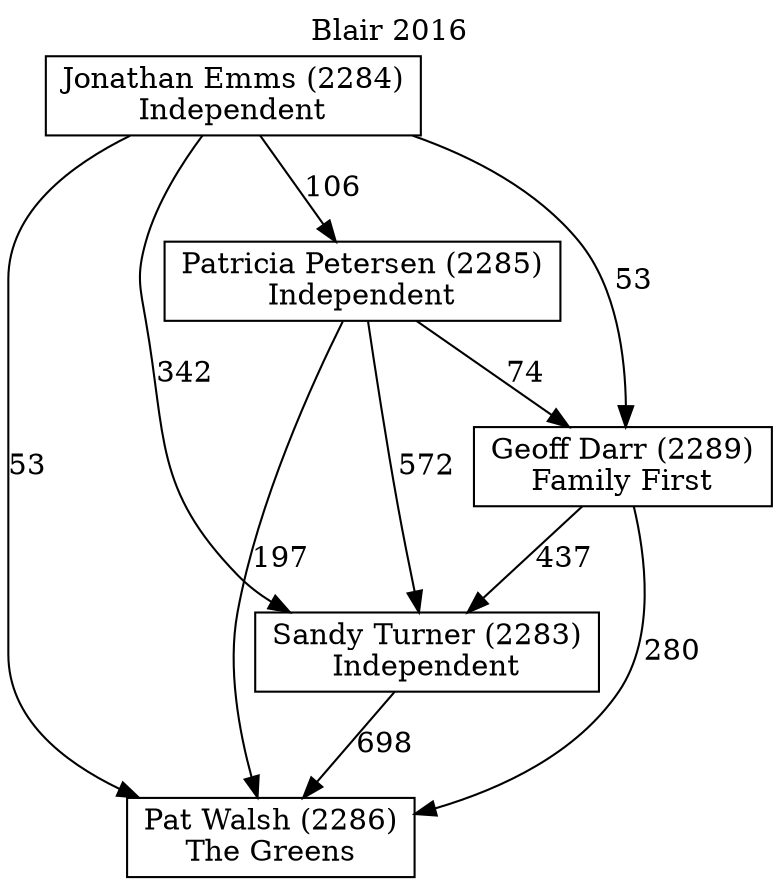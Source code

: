 // House preference flow
digraph "Pat Walsh (2286)_Blair_2016" {
	graph [label="Blair 2016" labelloc=t mclimit=10]
	node [shape=box]
	"Pat Walsh (2286)" [label="Pat Walsh (2286)
The Greens"]
	"Sandy Turner (2283)" [label="Sandy Turner (2283)
Independent"]
	"Patricia Petersen (2285)" [label="Patricia Petersen (2285)
Independent"]
	"Jonathan Emms (2284)" [label="Jonathan Emms (2284)
Independent"]
	"Geoff Darr (2289)" [label="Geoff Darr (2289)
Family First"]
	"Geoff Darr (2289)" -> "Sandy Turner (2283)" [label=437]
	"Patricia Petersen (2285)" -> "Pat Walsh (2286)" [label=197]
	"Sandy Turner (2283)" -> "Pat Walsh (2286)" [label=698]
	"Jonathan Emms (2284)" -> "Patricia Petersen (2285)" [label=106]
	"Jonathan Emms (2284)" -> "Sandy Turner (2283)" [label=342]
	"Geoff Darr (2289)" -> "Pat Walsh (2286)" [label=280]
	"Jonathan Emms (2284)" -> "Geoff Darr (2289)" [label=53]
	"Jonathan Emms (2284)" -> "Pat Walsh (2286)" [label=53]
	"Patricia Petersen (2285)" -> "Geoff Darr (2289)" [label=74]
	"Patricia Petersen (2285)" -> "Sandy Turner (2283)" [label=572]
}
